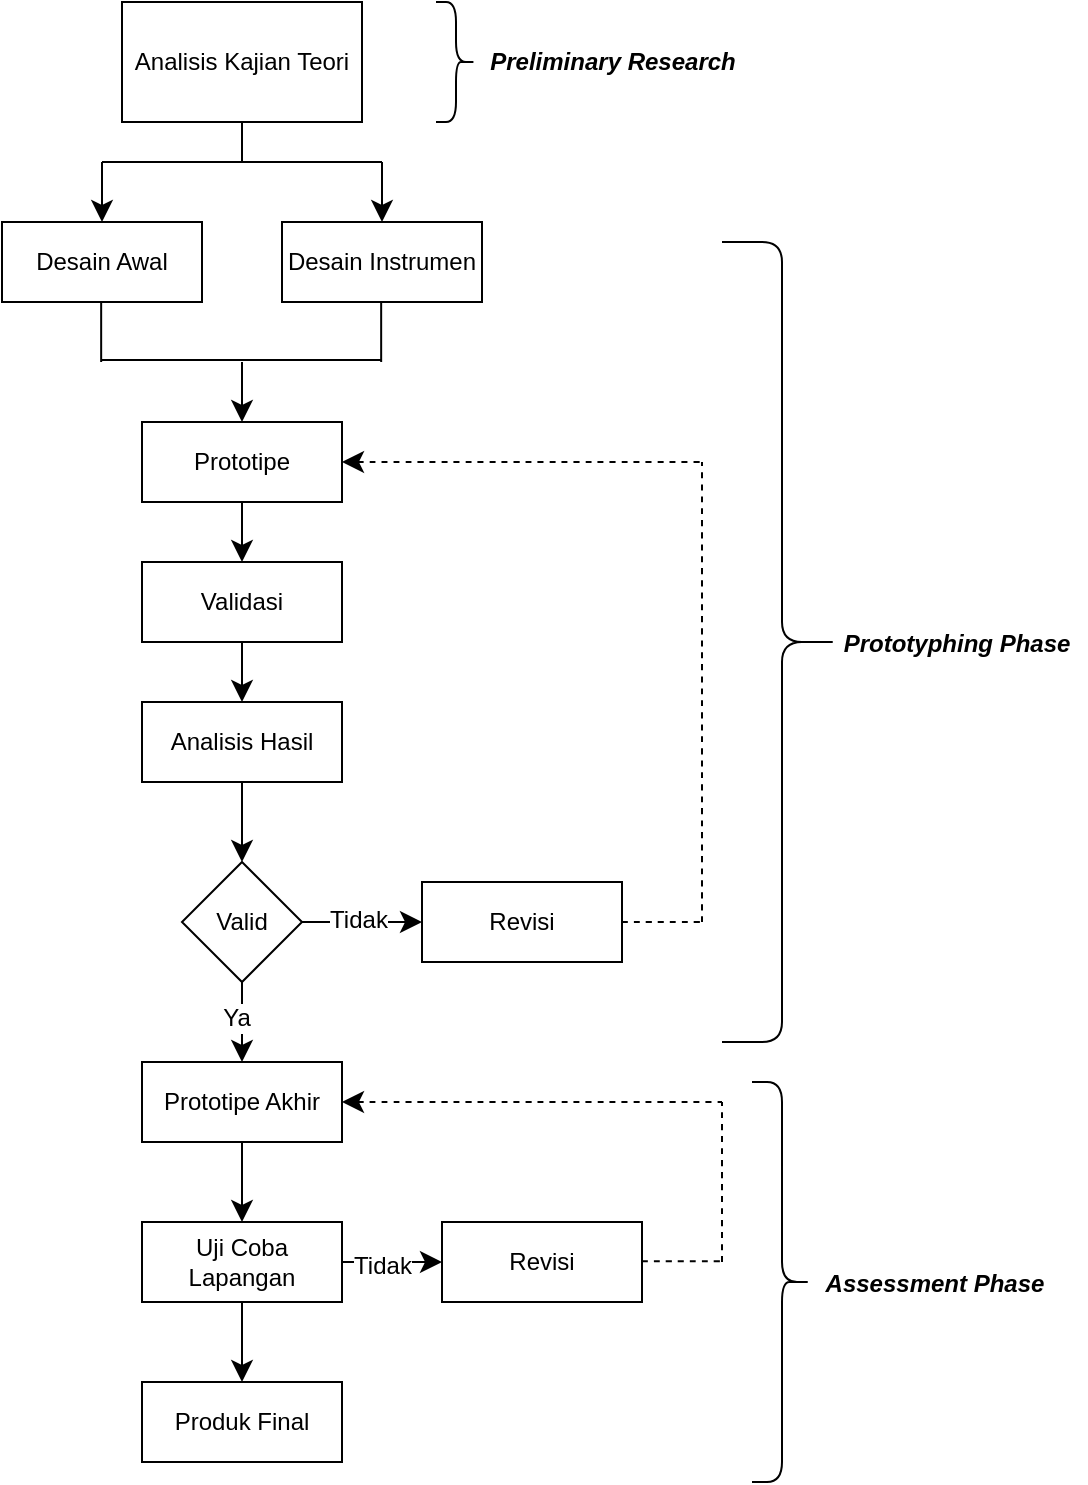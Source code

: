 <mxfile version="24.8.3">
  <diagram name="Page-1" id="xeRaQjmVo778mbVBLS_p">
    <mxGraphModel dx="3050" dy="3772" grid="1" gridSize="10" guides="1" tooltips="1" connect="1" arrows="1" fold="1" page="0" pageScale="1" pageWidth="850" pageHeight="1100" math="0" shadow="0">
      <root>
        <mxCell id="0" />
        <mxCell id="1" parent="0" />
        <mxCell id="My5yuWBUz6l4ptBd_B6Y-14" style="edgeStyle=none;curved=1;rounded=0;orthogonalLoop=1;jettySize=auto;html=1;fontSize=12;startSize=8;endSize=8;endArrow=none;endFill=0;" edge="1" parent="1" source="My5yuWBUz6l4ptBd_B6Y-1">
          <mxGeometry relative="1" as="geometry">
            <mxPoint x="-1840" y="-2990" as="targetPoint" />
          </mxGeometry>
        </mxCell>
        <mxCell id="My5yuWBUz6l4ptBd_B6Y-1" value="Analisis Kajian Teori" style="rounded=0;whiteSpace=wrap;html=1;" vertex="1" parent="1">
          <mxGeometry x="-1900" y="-3070" width="120" height="60" as="geometry" />
        </mxCell>
        <mxCell id="My5yuWBUz6l4ptBd_B6Y-16" style="edgeStyle=none;curved=1;rounded=0;orthogonalLoop=1;jettySize=auto;html=1;fontSize=12;startSize=8;endSize=8;endArrow=none;endFill=0;startArrow=classic;startFill=1;" edge="1" parent="1" source="My5yuWBUz6l4ptBd_B6Y-2">
          <mxGeometry relative="1" as="geometry">
            <mxPoint x="-1910" y="-2990" as="targetPoint" />
          </mxGeometry>
        </mxCell>
        <mxCell id="My5yuWBUz6l4ptBd_B6Y-2" value="Desain Awal" style="rounded=0;whiteSpace=wrap;html=1;" vertex="1" parent="1">
          <mxGeometry x="-1960" y="-2960" width="100" height="40" as="geometry" />
        </mxCell>
        <mxCell id="My5yuWBUz6l4ptBd_B6Y-17" style="edgeStyle=none;curved=1;rounded=0;orthogonalLoop=1;jettySize=auto;html=1;fontSize=12;startSize=8;endSize=8;endArrow=none;endFill=0;startArrow=classic;startFill=1;" edge="1" parent="1" source="My5yuWBUz6l4ptBd_B6Y-4">
          <mxGeometry relative="1" as="geometry">
            <mxPoint x="-1770" y="-2990" as="targetPoint" />
          </mxGeometry>
        </mxCell>
        <mxCell id="My5yuWBUz6l4ptBd_B6Y-4" value="Desain Instrumen" style="rounded=0;whiteSpace=wrap;html=1;" vertex="1" parent="1">
          <mxGeometry x="-1820" y="-2960" width="100" height="40" as="geometry" />
        </mxCell>
        <mxCell id="My5yuWBUz6l4ptBd_B6Y-26" style="edgeStyle=none;curved=1;rounded=0;orthogonalLoop=1;jettySize=auto;html=1;fontSize=12;startSize=8;endSize=8;endArrow=none;endFill=0;startArrow=classic;startFill=1;" edge="1" parent="1" source="My5yuWBUz6l4ptBd_B6Y-5">
          <mxGeometry relative="1" as="geometry">
            <mxPoint x="-1840" y="-2890" as="targetPoint" />
          </mxGeometry>
        </mxCell>
        <mxCell id="My5yuWBUz6l4ptBd_B6Y-28" style="edgeStyle=none;curved=1;rounded=0;orthogonalLoop=1;jettySize=auto;html=1;entryX=0.5;entryY=0;entryDx=0;entryDy=0;fontSize=12;startSize=8;endSize=8;" edge="1" parent="1" source="My5yuWBUz6l4ptBd_B6Y-5" target="My5yuWBUz6l4ptBd_B6Y-6">
          <mxGeometry relative="1" as="geometry" />
        </mxCell>
        <mxCell id="My5yuWBUz6l4ptBd_B6Y-44" style="edgeStyle=none;curved=1;rounded=0;orthogonalLoop=1;jettySize=auto;html=1;fontSize=12;startSize=8;endSize=8;endArrow=none;endFill=0;startArrow=classic;startFill=1;dashed=1;" edge="1" parent="1" source="My5yuWBUz6l4ptBd_B6Y-5">
          <mxGeometry relative="1" as="geometry">
            <mxPoint x="-1610" y="-2840" as="targetPoint" />
          </mxGeometry>
        </mxCell>
        <mxCell id="My5yuWBUz6l4ptBd_B6Y-5" value="Prototipe" style="rounded=0;whiteSpace=wrap;html=1;" vertex="1" parent="1">
          <mxGeometry x="-1890" y="-2860" width="100" height="40" as="geometry" />
        </mxCell>
        <mxCell id="My5yuWBUz6l4ptBd_B6Y-29" style="edgeStyle=none;curved=1;rounded=0;orthogonalLoop=1;jettySize=auto;html=1;entryX=0.5;entryY=0;entryDx=0;entryDy=0;fontSize=12;startSize=8;endSize=8;" edge="1" parent="1" source="My5yuWBUz6l4ptBd_B6Y-6" target="My5yuWBUz6l4ptBd_B6Y-7">
          <mxGeometry relative="1" as="geometry" />
        </mxCell>
        <mxCell id="My5yuWBUz6l4ptBd_B6Y-6" value="Validasi" style="rounded=0;whiteSpace=wrap;html=1;" vertex="1" parent="1">
          <mxGeometry x="-1890" y="-2790" width="100" height="40" as="geometry" />
        </mxCell>
        <mxCell id="My5yuWBUz6l4ptBd_B6Y-30" style="edgeStyle=none;curved=1;rounded=0;orthogonalLoop=1;jettySize=auto;html=1;entryX=0.5;entryY=0;entryDx=0;entryDy=0;fontSize=12;startSize=8;endSize=8;" edge="1" parent="1" source="My5yuWBUz6l4ptBd_B6Y-7" target="My5yuWBUz6l4ptBd_B6Y-8">
          <mxGeometry relative="1" as="geometry" />
        </mxCell>
        <mxCell id="My5yuWBUz6l4ptBd_B6Y-7" value="Analisis Hasil" style="rounded=0;whiteSpace=wrap;html=1;" vertex="1" parent="1">
          <mxGeometry x="-1890" y="-2720" width="100" height="40" as="geometry" />
        </mxCell>
        <mxCell id="My5yuWBUz6l4ptBd_B6Y-31" style="edgeStyle=none;curved=1;rounded=0;orthogonalLoop=1;jettySize=auto;html=1;entryX=0;entryY=0.5;entryDx=0;entryDy=0;fontSize=12;startSize=8;endSize=8;" edge="1" parent="1" source="My5yuWBUz6l4ptBd_B6Y-8" target="My5yuWBUz6l4ptBd_B6Y-9">
          <mxGeometry relative="1" as="geometry" />
        </mxCell>
        <mxCell id="My5yuWBUz6l4ptBd_B6Y-32" value="Tidak" style="edgeLabel;html=1;align=center;verticalAlign=middle;resizable=0;points=[];fontSize=12;" vertex="1" connectable="0" parent="My5yuWBUz6l4ptBd_B6Y-31">
          <mxGeometry x="-0.085" y="1" relative="1" as="geometry">
            <mxPoint as="offset" />
          </mxGeometry>
        </mxCell>
        <mxCell id="My5yuWBUz6l4ptBd_B6Y-34" style="edgeStyle=none;curved=1;rounded=0;orthogonalLoop=1;jettySize=auto;html=1;entryX=0.5;entryY=0;entryDx=0;entryDy=0;fontSize=12;startSize=8;endSize=8;" edge="1" parent="1" source="My5yuWBUz6l4ptBd_B6Y-8" target="My5yuWBUz6l4ptBd_B6Y-10">
          <mxGeometry relative="1" as="geometry" />
        </mxCell>
        <mxCell id="My5yuWBUz6l4ptBd_B6Y-35" value="Ya" style="edgeLabel;html=1;align=center;verticalAlign=middle;resizable=0;points=[];fontSize=12;" vertex="1" connectable="0" parent="My5yuWBUz6l4ptBd_B6Y-34">
          <mxGeometry x="-0.131" y="-3" relative="1" as="geometry">
            <mxPoint as="offset" />
          </mxGeometry>
        </mxCell>
        <mxCell id="My5yuWBUz6l4ptBd_B6Y-8" value="Valid" style="rhombus;whiteSpace=wrap;html=1;" vertex="1" parent="1">
          <mxGeometry x="-1870" y="-2640" width="60" height="60" as="geometry" />
        </mxCell>
        <mxCell id="My5yuWBUz6l4ptBd_B6Y-9" value="Revisi" style="rounded=0;whiteSpace=wrap;html=1;" vertex="1" parent="1">
          <mxGeometry x="-1750" y="-2630" width="100" height="40" as="geometry" />
        </mxCell>
        <mxCell id="My5yuWBUz6l4ptBd_B6Y-36" style="edgeStyle=none;curved=1;rounded=0;orthogonalLoop=1;jettySize=auto;html=1;entryX=0.5;entryY=0;entryDx=0;entryDy=0;fontSize=12;startSize=8;endSize=8;" edge="1" parent="1" source="My5yuWBUz6l4ptBd_B6Y-10" target="My5yuWBUz6l4ptBd_B6Y-11">
          <mxGeometry relative="1" as="geometry" />
        </mxCell>
        <mxCell id="My5yuWBUz6l4ptBd_B6Y-47" style="edgeStyle=none;curved=1;rounded=0;orthogonalLoop=1;jettySize=auto;html=1;fontSize=12;startSize=8;endSize=8;startArrow=classic;startFill=1;endArrow=none;endFill=0;dashed=1;" edge="1" parent="1" source="My5yuWBUz6l4ptBd_B6Y-10">
          <mxGeometry relative="1" as="geometry">
            <mxPoint x="-1600" y="-2520" as="targetPoint" />
          </mxGeometry>
        </mxCell>
        <mxCell id="My5yuWBUz6l4ptBd_B6Y-10" value="Prototipe Akhir" style="rounded=0;whiteSpace=wrap;html=1;" vertex="1" parent="1">
          <mxGeometry x="-1890" y="-2540" width="100" height="40" as="geometry" />
        </mxCell>
        <mxCell id="My5yuWBUz6l4ptBd_B6Y-37" style="edgeStyle=none;curved=1;rounded=0;orthogonalLoop=1;jettySize=auto;html=1;entryX=0.5;entryY=0;entryDx=0;entryDy=0;fontSize=12;startSize=8;endSize=8;" edge="1" parent="1" source="My5yuWBUz6l4ptBd_B6Y-11" target="My5yuWBUz6l4ptBd_B6Y-12">
          <mxGeometry relative="1" as="geometry" />
        </mxCell>
        <mxCell id="My5yuWBUz6l4ptBd_B6Y-38" style="edgeStyle=none;curved=1;rounded=0;orthogonalLoop=1;jettySize=auto;html=1;entryX=0;entryY=0.5;entryDx=0;entryDy=0;fontSize=12;startSize=8;endSize=8;" edge="1" parent="1" source="My5yuWBUz6l4ptBd_B6Y-11" target="My5yuWBUz6l4ptBd_B6Y-13">
          <mxGeometry relative="1" as="geometry" />
        </mxCell>
        <mxCell id="My5yuWBUz6l4ptBd_B6Y-39" value="Tidak" style="edgeLabel;html=1;align=center;verticalAlign=middle;resizable=0;points=[];fontSize=12;" vertex="1" connectable="0" parent="My5yuWBUz6l4ptBd_B6Y-38">
          <mxGeometry x="-0.228" y="-2" relative="1" as="geometry">
            <mxPoint as="offset" />
          </mxGeometry>
        </mxCell>
        <mxCell id="My5yuWBUz6l4ptBd_B6Y-11" value="Uji Coba Lapangan" style="rounded=0;whiteSpace=wrap;html=1;" vertex="1" parent="1">
          <mxGeometry x="-1890" y="-2460" width="100" height="40" as="geometry" />
        </mxCell>
        <mxCell id="My5yuWBUz6l4ptBd_B6Y-12" value="Produk Final" style="rounded=0;whiteSpace=wrap;html=1;" vertex="1" parent="1">
          <mxGeometry x="-1890" y="-2380" width="100" height="40" as="geometry" />
        </mxCell>
        <mxCell id="My5yuWBUz6l4ptBd_B6Y-13" value="Revisi" style="rounded=0;whiteSpace=wrap;html=1;" vertex="1" parent="1">
          <mxGeometry x="-1740" y="-2460" width="100" height="40" as="geometry" />
        </mxCell>
        <mxCell id="My5yuWBUz6l4ptBd_B6Y-19" value="" style="endArrow=none;html=1;rounded=0;fontSize=12;startSize=8;endSize=8;curved=1;" edge="1" parent="1">
          <mxGeometry width="50" height="50" relative="1" as="geometry">
            <mxPoint x="-1910" y="-2990" as="sourcePoint" />
            <mxPoint x="-1770" y="-2990" as="targetPoint" />
          </mxGeometry>
        </mxCell>
        <mxCell id="My5yuWBUz6l4ptBd_B6Y-22" style="edgeStyle=none;curved=1;rounded=0;orthogonalLoop=1;jettySize=auto;html=1;fontSize=12;startSize=8;endSize=8;endArrow=none;endFill=0;startArrow=none;startFill=0;" edge="1" parent="1">
          <mxGeometry relative="1" as="geometry">
            <mxPoint x="-1910.42" y="-2920" as="targetPoint" />
            <mxPoint x="-1910.42" y="-2890" as="sourcePoint" />
          </mxGeometry>
        </mxCell>
        <mxCell id="My5yuWBUz6l4ptBd_B6Y-23" style="edgeStyle=none;curved=1;rounded=0;orthogonalLoop=1;jettySize=auto;html=1;fontSize=12;startSize=8;endSize=8;endArrow=none;endFill=0;startArrow=none;startFill=0;" edge="1" parent="1">
          <mxGeometry relative="1" as="geometry">
            <mxPoint x="-1770.42" y="-2920" as="targetPoint" />
            <mxPoint x="-1770.42" y="-2890" as="sourcePoint" />
          </mxGeometry>
        </mxCell>
        <mxCell id="My5yuWBUz6l4ptBd_B6Y-24" value="" style="endArrow=none;html=1;rounded=0;fontSize=12;startSize=8;endSize=8;curved=1;" edge="1" parent="1">
          <mxGeometry width="50" height="50" relative="1" as="geometry">
            <mxPoint x="-1910.42" y="-2891" as="sourcePoint" />
            <mxPoint x="-1770.42" y="-2891" as="targetPoint" />
          </mxGeometry>
        </mxCell>
        <mxCell id="My5yuWBUz6l4ptBd_B6Y-41" value="" style="endArrow=none;dashed=1;html=1;rounded=0;fontSize=12;startSize=8;endSize=8;curved=1;" edge="1" parent="1">
          <mxGeometry width="50" height="50" relative="1" as="geometry">
            <mxPoint x="-1650" y="-2610" as="sourcePoint" />
            <mxPoint x="-1610" y="-2610" as="targetPoint" />
          </mxGeometry>
        </mxCell>
        <mxCell id="My5yuWBUz6l4ptBd_B6Y-43" value="" style="endArrow=none;dashed=1;html=1;rounded=0;fontSize=12;startSize=8;endSize=8;curved=1;" edge="1" parent="1">
          <mxGeometry width="50" height="50" relative="1" as="geometry">
            <mxPoint x="-1610" y="-2610" as="sourcePoint" />
            <mxPoint x="-1610" y="-2840" as="targetPoint" />
          </mxGeometry>
        </mxCell>
        <mxCell id="My5yuWBUz6l4ptBd_B6Y-45" value="" style="endArrow=none;dashed=1;html=1;rounded=0;fontSize=12;startSize=8;endSize=8;curved=1;" edge="1" parent="1">
          <mxGeometry width="50" height="50" relative="1" as="geometry">
            <mxPoint x="-1640" y="-2440.34" as="sourcePoint" />
            <mxPoint x="-1600" y="-2440.34" as="targetPoint" />
          </mxGeometry>
        </mxCell>
        <mxCell id="My5yuWBUz6l4ptBd_B6Y-46" value="" style="endArrow=none;dashed=1;html=1;rounded=0;fontSize=12;startSize=8;endSize=8;curved=1;" edge="1" parent="1">
          <mxGeometry width="50" height="50" relative="1" as="geometry">
            <mxPoint x="-1600" y="-2440" as="sourcePoint" />
            <mxPoint x="-1600" y="-2520" as="targetPoint" />
          </mxGeometry>
        </mxCell>
        <mxCell id="My5yuWBUz6l4ptBd_B6Y-50" value="&lt;font style=&quot;font-size: 12px;&quot;&gt;&lt;i&gt;Preliminary Research&lt;/i&gt;&lt;/font&gt;" style="text;html=1;align=center;verticalAlign=middle;resizable=0;points=[];autosize=1;strokeColor=none;fillColor=none;fontSize=16;fontStyle=1" vertex="1" parent="1">
          <mxGeometry x="-1725" y="-3057" width="140" height="30" as="geometry" />
        </mxCell>
        <mxCell id="My5yuWBUz6l4ptBd_B6Y-52" value="" style="shape=curlyBracket;whiteSpace=wrap;html=1;rounded=1;flipH=1;labelPosition=right;verticalLabelPosition=middle;align=left;verticalAlign=middle;" vertex="1" parent="1">
          <mxGeometry x="-1743" y="-3070" width="20" height="60" as="geometry" />
        </mxCell>
        <mxCell id="My5yuWBUz6l4ptBd_B6Y-53" value="&lt;font style=&quot;font-size: 12px;&quot;&gt;&lt;i&gt;Prototyphing Phase&lt;/i&gt;&lt;/font&gt;" style="text;html=1;align=center;verticalAlign=middle;resizable=0;points=[];autosize=1;strokeColor=none;fillColor=none;fontSize=16;fontStyle=1" vertex="1" parent="1">
          <mxGeometry x="-1548" y="-2766" width="130" height="30" as="geometry" />
        </mxCell>
        <mxCell id="My5yuWBUz6l4ptBd_B6Y-54" value="" style="shape=curlyBracket;whiteSpace=wrap;html=1;rounded=1;flipH=1;labelPosition=right;verticalLabelPosition=middle;align=left;verticalAlign=middle;" vertex="1" parent="1">
          <mxGeometry x="-1600" y="-2950" width="60" height="400" as="geometry" />
        </mxCell>
        <mxCell id="My5yuWBUz6l4ptBd_B6Y-55" value="" style="shape=curlyBracket;whiteSpace=wrap;html=1;rounded=1;flipH=1;labelPosition=right;verticalLabelPosition=middle;align=left;verticalAlign=middle;size=0.5;" vertex="1" parent="1">
          <mxGeometry x="-1585" y="-2530" width="30" height="200" as="geometry" />
        </mxCell>
        <mxCell id="My5yuWBUz6l4ptBd_B6Y-56" value="&lt;font style=&quot;font-size: 12px;&quot;&gt;&lt;i&gt;Assessment Phase&lt;/i&gt;&lt;/font&gt;" style="text;html=1;align=center;verticalAlign=middle;resizable=0;points=[];autosize=1;strokeColor=none;fillColor=none;fontSize=16;fontStyle=1" vertex="1" parent="1">
          <mxGeometry x="-1559" y="-2446" width="130" height="30" as="geometry" />
        </mxCell>
      </root>
    </mxGraphModel>
  </diagram>
</mxfile>
